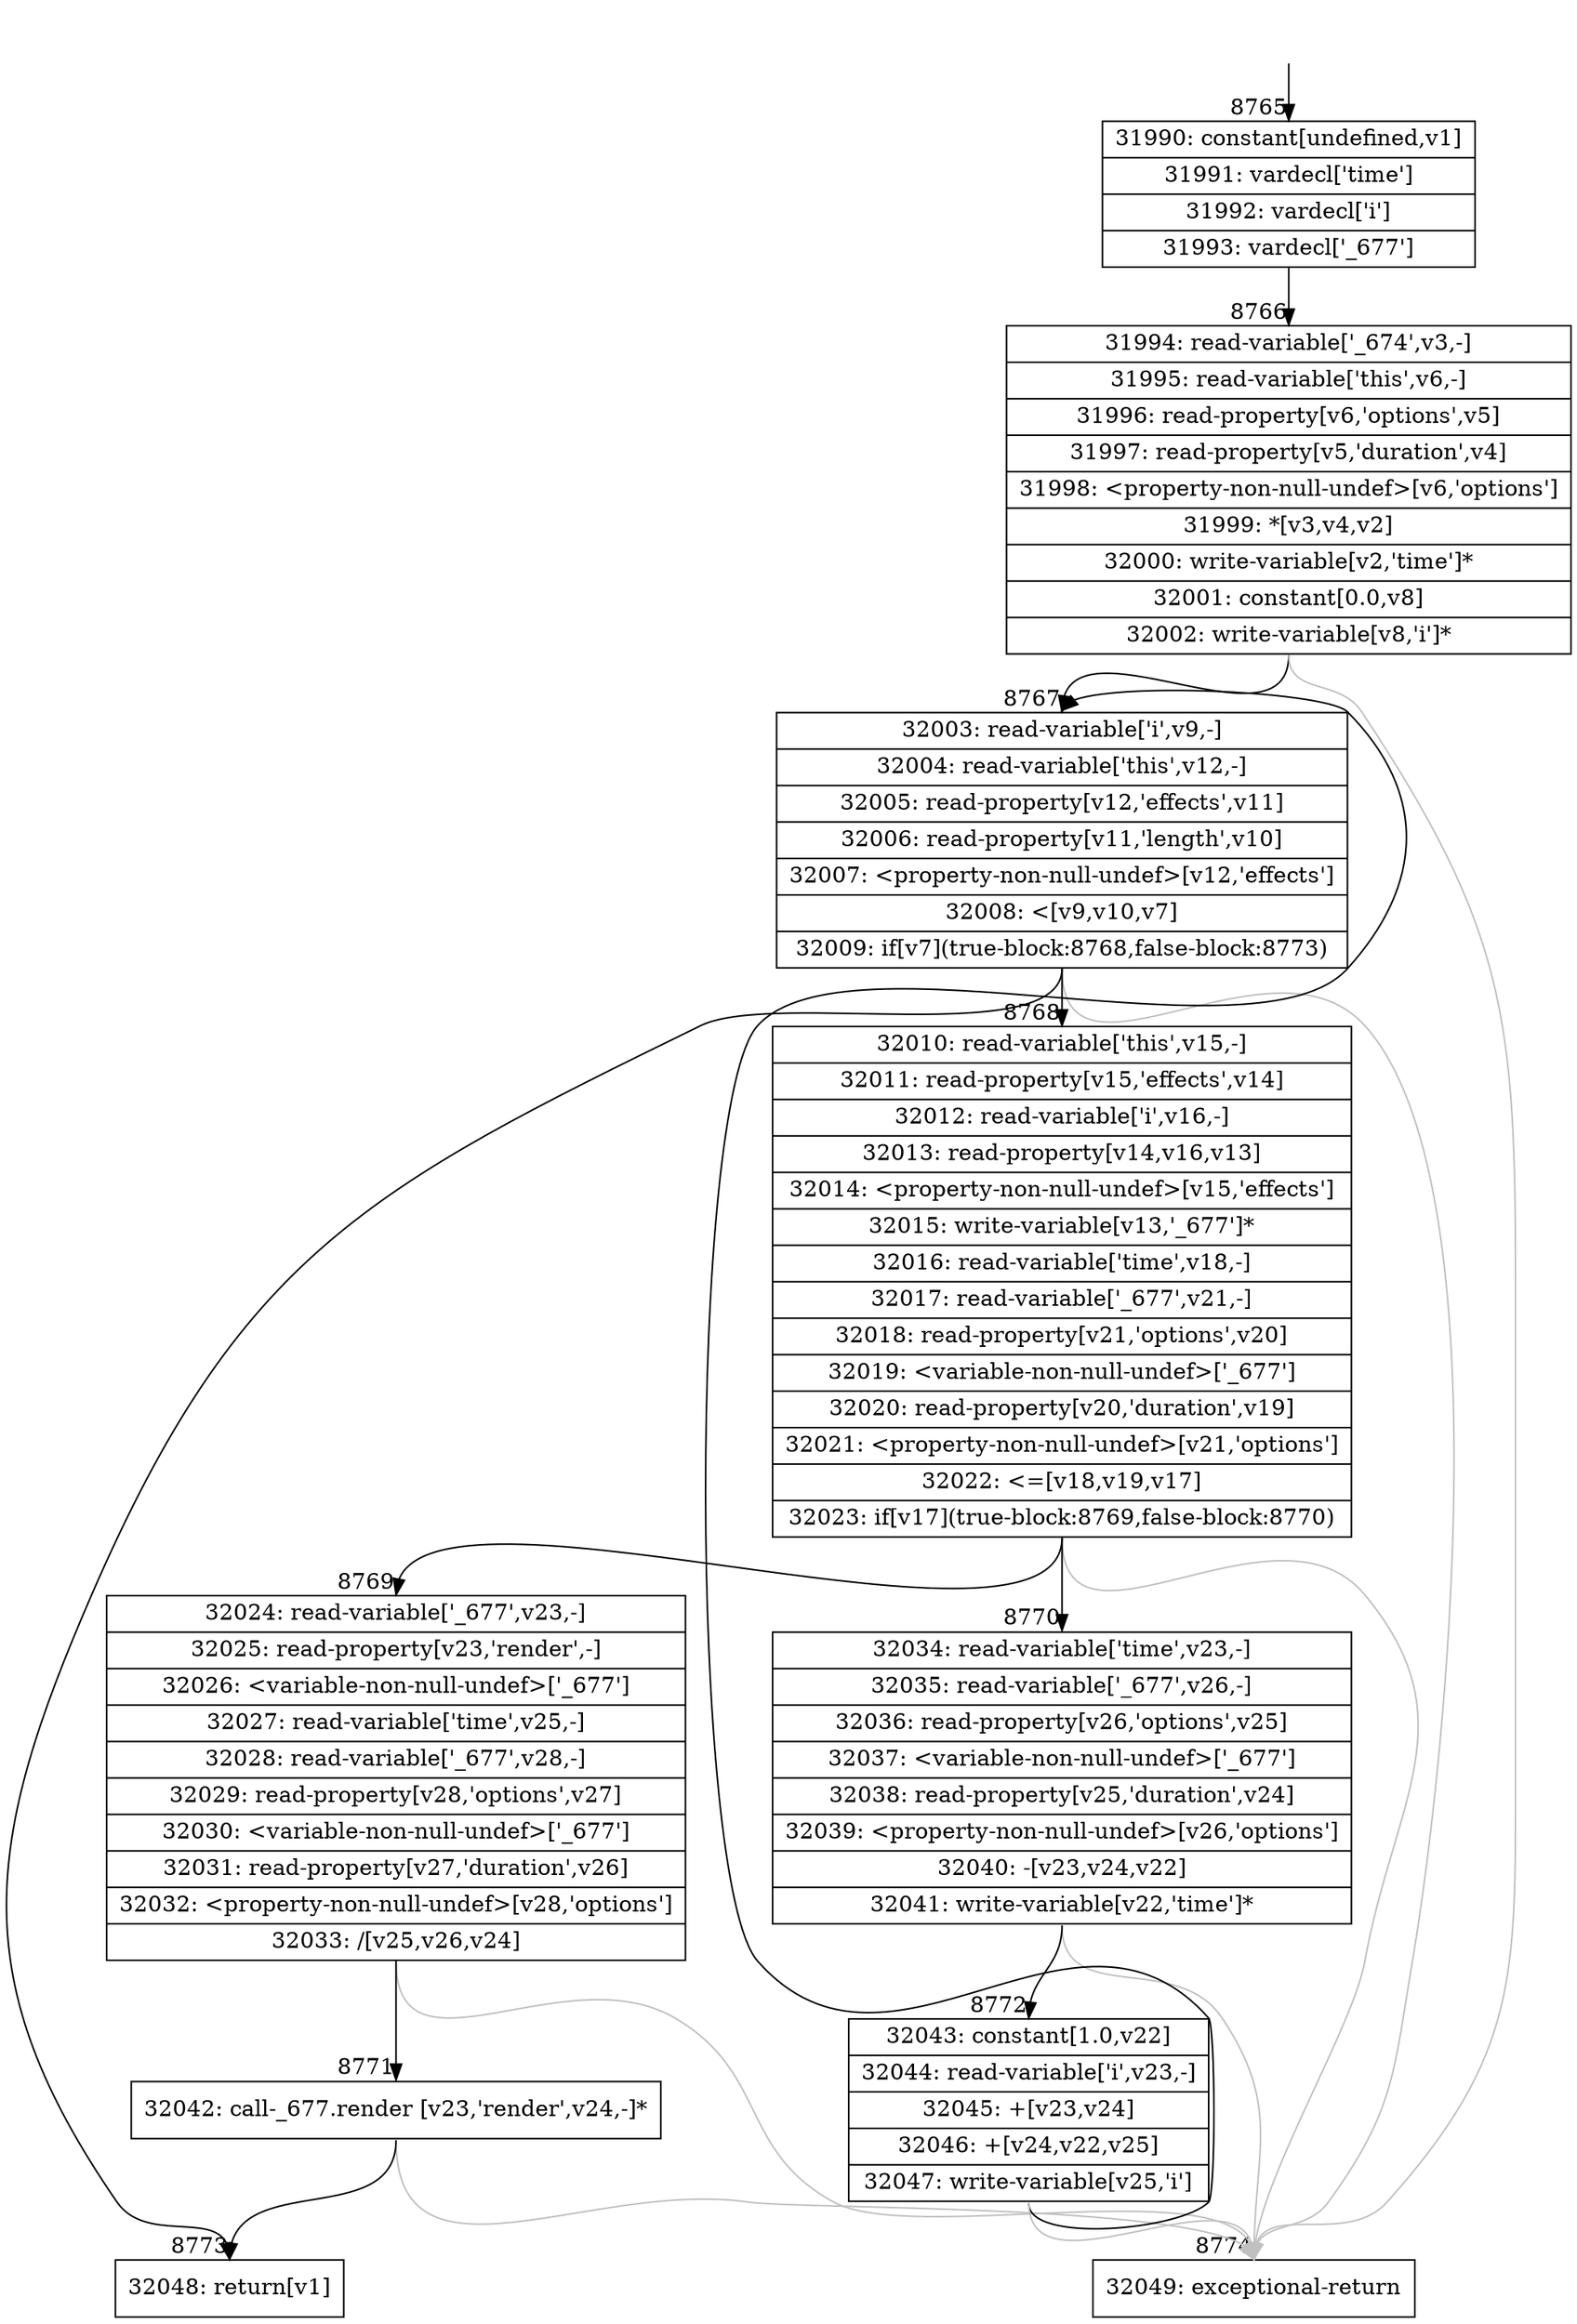 digraph {
rankdir="TD"
BB_entry601[shape=none,label=""];
BB_entry601 -> BB8765 [tailport=s, headport=n, headlabel="    8765"]
BB8765 [shape=record label="{31990: constant[undefined,v1]|31991: vardecl['time']|31992: vardecl['i']|31993: vardecl['_677']}" ] 
BB8765 -> BB8766 [tailport=s, headport=n, headlabel="      8766"]
BB8766 [shape=record label="{31994: read-variable['_674',v3,-]|31995: read-variable['this',v6,-]|31996: read-property[v6,'options',v5]|31997: read-property[v5,'duration',v4]|31998: \<property-non-null-undef\>[v6,'options']|31999: *[v3,v4,v2]|32000: write-variable[v2,'time']*|32001: constant[0.0,v8]|32002: write-variable[v8,'i']*}" ] 
BB8766 -> BB8767 [tailport=s, headport=n, headlabel="      8767"]
BB8766 -> BB8774 [tailport=s, headport=n, color=gray, headlabel="      8774"]
BB8767 [shape=record label="{32003: read-variable['i',v9,-]|32004: read-variable['this',v12,-]|32005: read-property[v12,'effects',v11]|32006: read-property[v11,'length',v10]|32007: \<property-non-null-undef\>[v12,'effects']|32008: \<[v9,v10,v7]|32009: if[v7](true-block:8768,false-block:8773)}" ] 
BB8767 -> BB8768 [tailport=s, headport=n, headlabel="      8768"]
BB8767 -> BB8773 [tailport=s, headport=n, headlabel="      8773"]
BB8767 -> BB8774 [tailport=s, headport=n, color=gray]
BB8768 [shape=record label="{32010: read-variable['this',v15,-]|32011: read-property[v15,'effects',v14]|32012: read-variable['i',v16,-]|32013: read-property[v14,v16,v13]|32014: \<property-non-null-undef\>[v15,'effects']|32015: write-variable[v13,'_677']*|32016: read-variable['time',v18,-]|32017: read-variable['_677',v21,-]|32018: read-property[v21,'options',v20]|32019: \<variable-non-null-undef\>['_677']|32020: read-property[v20,'duration',v19]|32021: \<property-non-null-undef\>[v21,'options']|32022: \<=[v18,v19,v17]|32023: if[v17](true-block:8769,false-block:8770)}" ] 
BB8768 -> BB8769 [tailport=s, headport=n, headlabel="      8769"]
BB8768 -> BB8770 [tailport=s, headport=n, headlabel="      8770"]
BB8768 -> BB8774 [tailport=s, headport=n, color=gray]
BB8769 [shape=record label="{32024: read-variable['_677',v23,-]|32025: read-property[v23,'render',-]|32026: \<variable-non-null-undef\>['_677']|32027: read-variable['time',v25,-]|32028: read-variable['_677',v28,-]|32029: read-property[v28,'options',v27]|32030: \<variable-non-null-undef\>['_677']|32031: read-property[v27,'duration',v26]|32032: \<property-non-null-undef\>[v28,'options']|32033: /[v25,v26,v24]}" ] 
BB8769 -> BB8771 [tailport=s, headport=n, headlabel="      8771"]
BB8769 -> BB8774 [tailport=s, headport=n, color=gray]
BB8770 [shape=record label="{32034: read-variable['time',v23,-]|32035: read-variable['_677',v26,-]|32036: read-property[v26,'options',v25]|32037: \<variable-non-null-undef\>['_677']|32038: read-property[v25,'duration',v24]|32039: \<property-non-null-undef\>[v26,'options']|32040: -[v23,v24,v22]|32041: write-variable[v22,'time']*}" ] 
BB8770 -> BB8772 [tailport=s, headport=n, headlabel="      8772"]
BB8770 -> BB8774 [tailport=s, headport=n, color=gray]
BB8771 [shape=record label="{32042: call-_677.render [v23,'render',v24,-]*}" ] 
BB8771 -> BB8773 [tailport=s, headport=n]
BB8771 -> BB8774 [tailport=s, headport=n, color=gray]
BB8772 [shape=record label="{32043: constant[1.0,v22]|32044: read-variable['i',v23,-]|32045: +[v23,v24]|32046: +[v24,v22,v25]|32047: write-variable[v25,'i']}" ] 
BB8772 -> BB8767 [tailport=s, headport=n]
BB8772 -> BB8774 [tailport=s, headport=n, color=gray]
BB8773 [shape=record label="{32048: return[v1]}" ] 
BB8774 [shape=record label="{32049: exceptional-return}" ] 
//#$~ 6276
}

